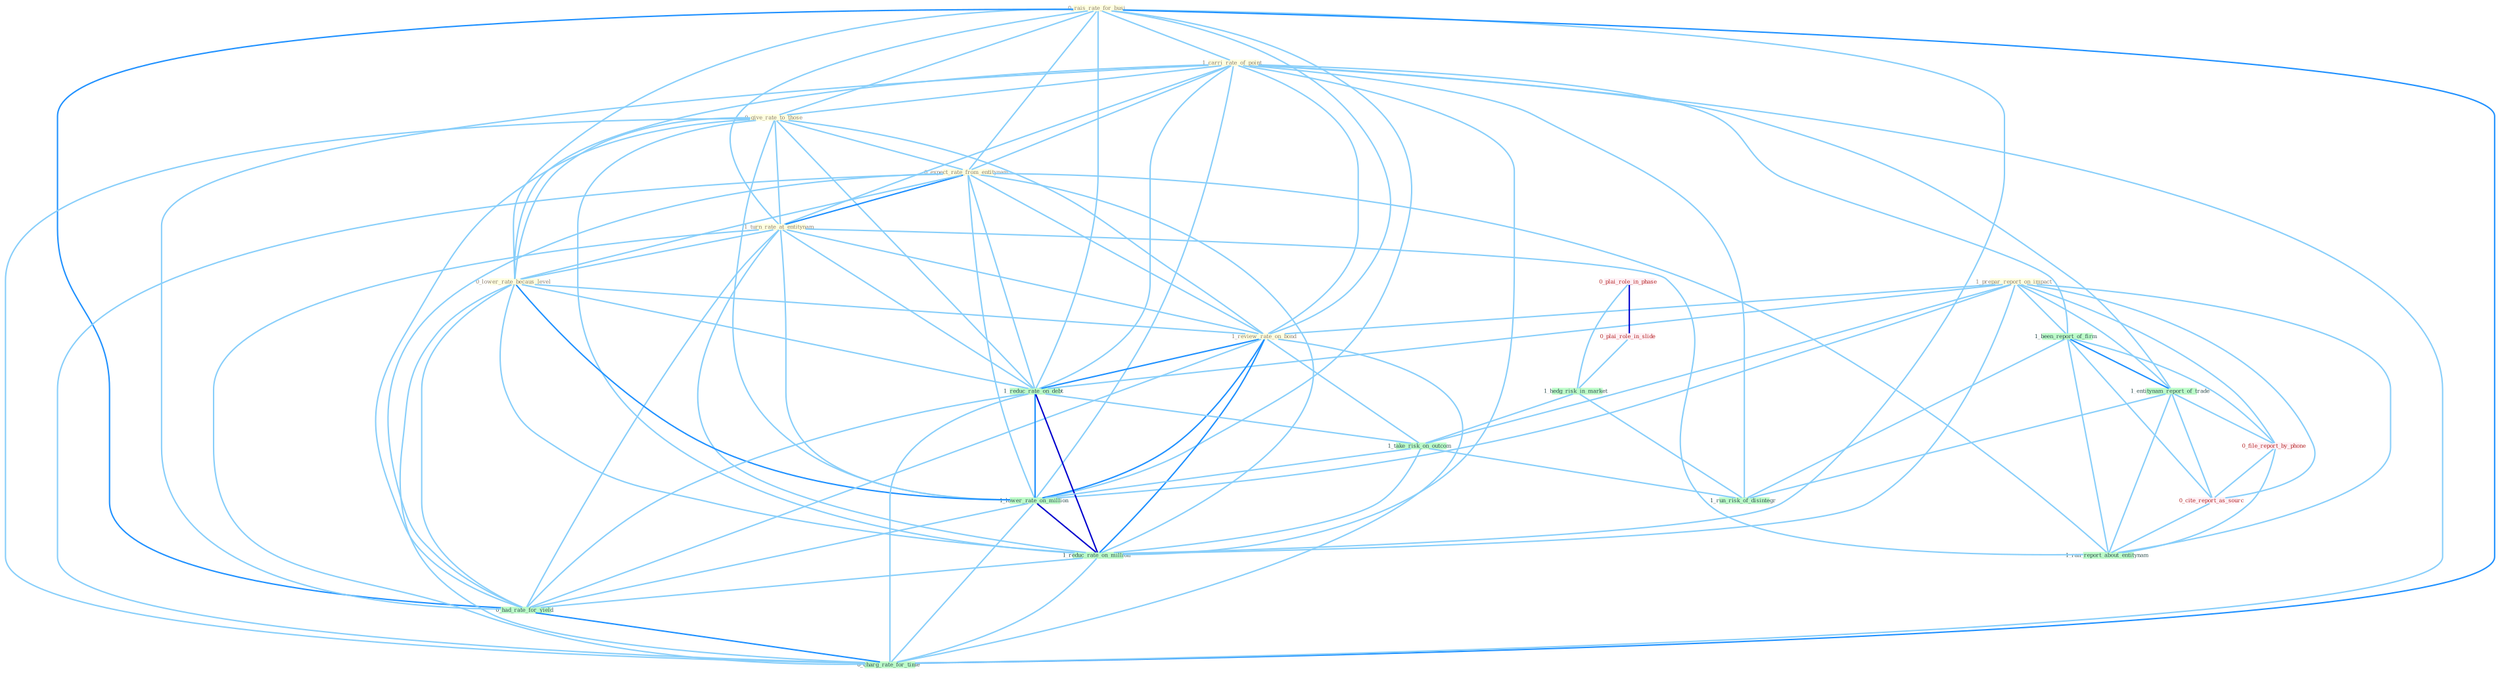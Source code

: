 Graph G{ 
    node
    [shape=polygon,style=filled,width=.5,height=.06,color="#BDFCC9",fixedsize=true,fontsize=4,
    fontcolor="#2f4f4f"];
    {node
    [color="#ffffe0", fontcolor="#8b7d6b"] "0_rais_rate_for_busi " "1_carri_rate_of_point " "1_prepar_report_on_impact " "0_give_rate_to_those " "0_expect_rate_from_entitynam " "1_turn_rate_at_entitynam " "0_lower_rate_becaus_level " "1_review_rate_on_bond "}
{node [color="#fff0f5", fontcolor="#b22222"] "0_plai_role_in_phase " "0_plai_role_in_slide " "0_file_report_by_phone " "0_cite_report_as_sourc "}
edge [color="#B0E2FF"];

	"0_rais_rate_for_busi " -- "1_carri_rate_of_point " [w="1", color="#87cefa" ];
	"0_rais_rate_for_busi " -- "0_give_rate_to_those " [w="1", color="#87cefa" ];
	"0_rais_rate_for_busi " -- "0_expect_rate_from_entitynam " [w="1", color="#87cefa" ];
	"0_rais_rate_for_busi " -- "1_turn_rate_at_entitynam " [w="1", color="#87cefa" ];
	"0_rais_rate_for_busi " -- "0_lower_rate_becaus_level " [w="1", color="#87cefa" ];
	"0_rais_rate_for_busi " -- "1_review_rate_on_bond " [w="1", color="#87cefa" ];
	"0_rais_rate_for_busi " -- "1_reduc_rate_on_debt " [w="1", color="#87cefa" ];
	"0_rais_rate_for_busi " -- "1_lower_rate_on_million " [w="1", color="#87cefa" ];
	"0_rais_rate_for_busi " -- "1_reduc_rate_on_million " [w="1", color="#87cefa" ];
	"0_rais_rate_for_busi " -- "0_had_rate_for_yield " [w="2", color="#1e90ff" , len=0.8];
	"0_rais_rate_for_busi " -- "0_charg_rate_for_time " [w="2", color="#1e90ff" , len=0.8];
	"1_carri_rate_of_point " -- "0_give_rate_to_those " [w="1", color="#87cefa" ];
	"1_carri_rate_of_point " -- "0_expect_rate_from_entitynam " [w="1", color="#87cefa" ];
	"1_carri_rate_of_point " -- "1_turn_rate_at_entitynam " [w="1", color="#87cefa" ];
	"1_carri_rate_of_point " -- "0_lower_rate_becaus_level " [w="1", color="#87cefa" ];
	"1_carri_rate_of_point " -- "1_review_rate_on_bond " [w="1", color="#87cefa" ];
	"1_carri_rate_of_point " -- "1_reduc_rate_on_debt " [w="1", color="#87cefa" ];
	"1_carri_rate_of_point " -- "1_been_report_of_firm " [w="1", color="#87cefa" ];
	"1_carri_rate_of_point " -- "1_entitynam_report_of_trade " [w="1", color="#87cefa" ];
	"1_carri_rate_of_point " -- "1_lower_rate_on_million " [w="1", color="#87cefa" ];
	"1_carri_rate_of_point " -- "1_reduc_rate_on_million " [w="1", color="#87cefa" ];
	"1_carri_rate_of_point " -- "1_run_risk_of_disintegr " [w="1", color="#87cefa" ];
	"1_carri_rate_of_point " -- "0_had_rate_for_yield " [w="1", color="#87cefa" ];
	"1_carri_rate_of_point " -- "0_charg_rate_for_time " [w="1", color="#87cefa" ];
	"1_prepar_report_on_impact " -- "1_review_rate_on_bond " [w="1", color="#87cefa" ];
	"1_prepar_report_on_impact " -- "1_reduc_rate_on_debt " [w="1", color="#87cefa" ];
	"1_prepar_report_on_impact " -- "1_been_report_of_firm " [w="1", color="#87cefa" ];
	"1_prepar_report_on_impact " -- "1_entitynam_report_of_trade " [w="1", color="#87cefa" ];
	"1_prepar_report_on_impact " -- "1_take_risk_on_outcom " [w="1", color="#87cefa" ];
	"1_prepar_report_on_impact " -- "0_file_report_by_phone " [w="1", color="#87cefa" ];
	"1_prepar_report_on_impact " -- "0_cite_report_as_sourc " [w="1", color="#87cefa" ];
	"1_prepar_report_on_impact " -- "1_lower_rate_on_million " [w="1", color="#87cefa" ];
	"1_prepar_report_on_impact " -- "1_reduc_rate_on_million " [w="1", color="#87cefa" ];
	"1_prepar_report_on_impact " -- "1_ran_report_about_entitynam " [w="1", color="#87cefa" ];
	"0_give_rate_to_those " -- "0_expect_rate_from_entitynam " [w="1", color="#87cefa" ];
	"0_give_rate_to_those " -- "1_turn_rate_at_entitynam " [w="1", color="#87cefa" ];
	"0_give_rate_to_those " -- "0_lower_rate_becaus_level " [w="1", color="#87cefa" ];
	"0_give_rate_to_those " -- "1_review_rate_on_bond " [w="1", color="#87cefa" ];
	"0_give_rate_to_those " -- "1_reduc_rate_on_debt " [w="1", color="#87cefa" ];
	"0_give_rate_to_those " -- "1_lower_rate_on_million " [w="1", color="#87cefa" ];
	"0_give_rate_to_those " -- "1_reduc_rate_on_million " [w="1", color="#87cefa" ];
	"0_give_rate_to_those " -- "0_had_rate_for_yield " [w="1", color="#87cefa" ];
	"0_give_rate_to_those " -- "0_charg_rate_for_time " [w="1", color="#87cefa" ];
	"0_expect_rate_from_entitynam " -- "1_turn_rate_at_entitynam " [w="2", color="#1e90ff" , len=0.8];
	"0_expect_rate_from_entitynam " -- "0_lower_rate_becaus_level " [w="1", color="#87cefa" ];
	"0_expect_rate_from_entitynam " -- "1_review_rate_on_bond " [w="1", color="#87cefa" ];
	"0_expect_rate_from_entitynam " -- "1_reduc_rate_on_debt " [w="1", color="#87cefa" ];
	"0_expect_rate_from_entitynam " -- "1_lower_rate_on_million " [w="1", color="#87cefa" ];
	"0_expect_rate_from_entitynam " -- "1_reduc_rate_on_million " [w="1", color="#87cefa" ];
	"0_expect_rate_from_entitynam " -- "0_had_rate_for_yield " [w="1", color="#87cefa" ];
	"0_expect_rate_from_entitynam " -- "0_charg_rate_for_time " [w="1", color="#87cefa" ];
	"0_expect_rate_from_entitynam " -- "1_ran_report_about_entitynam " [w="1", color="#87cefa" ];
	"1_turn_rate_at_entitynam " -- "0_lower_rate_becaus_level " [w="1", color="#87cefa" ];
	"1_turn_rate_at_entitynam " -- "1_review_rate_on_bond " [w="1", color="#87cefa" ];
	"1_turn_rate_at_entitynam " -- "1_reduc_rate_on_debt " [w="1", color="#87cefa" ];
	"1_turn_rate_at_entitynam " -- "1_lower_rate_on_million " [w="1", color="#87cefa" ];
	"1_turn_rate_at_entitynam " -- "1_reduc_rate_on_million " [w="1", color="#87cefa" ];
	"1_turn_rate_at_entitynam " -- "0_had_rate_for_yield " [w="1", color="#87cefa" ];
	"1_turn_rate_at_entitynam " -- "0_charg_rate_for_time " [w="1", color="#87cefa" ];
	"1_turn_rate_at_entitynam " -- "1_ran_report_about_entitynam " [w="1", color="#87cefa" ];
	"0_lower_rate_becaus_level " -- "1_review_rate_on_bond " [w="1", color="#87cefa" ];
	"0_lower_rate_becaus_level " -- "1_reduc_rate_on_debt " [w="1", color="#87cefa" ];
	"0_lower_rate_becaus_level " -- "1_lower_rate_on_million " [w="2", color="#1e90ff" , len=0.8];
	"0_lower_rate_becaus_level " -- "1_reduc_rate_on_million " [w="1", color="#87cefa" ];
	"0_lower_rate_becaus_level " -- "0_had_rate_for_yield " [w="1", color="#87cefa" ];
	"0_lower_rate_becaus_level " -- "0_charg_rate_for_time " [w="1", color="#87cefa" ];
	"1_review_rate_on_bond " -- "1_reduc_rate_on_debt " [w="2", color="#1e90ff" , len=0.8];
	"1_review_rate_on_bond " -- "1_take_risk_on_outcom " [w="1", color="#87cefa" ];
	"1_review_rate_on_bond " -- "1_lower_rate_on_million " [w="2", color="#1e90ff" , len=0.8];
	"1_review_rate_on_bond " -- "1_reduc_rate_on_million " [w="2", color="#1e90ff" , len=0.8];
	"1_review_rate_on_bond " -- "0_had_rate_for_yield " [w="1", color="#87cefa" ];
	"1_review_rate_on_bond " -- "0_charg_rate_for_time " [w="1", color="#87cefa" ];
	"1_reduc_rate_on_debt " -- "1_take_risk_on_outcom " [w="1", color="#87cefa" ];
	"1_reduc_rate_on_debt " -- "1_lower_rate_on_million " [w="2", color="#1e90ff" , len=0.8];
	"1_reduc_rate_on_debt " -- "1_reduc_rate_on_million " [w="3", color="#0000cd" , len=0.6];
	"1_reduc_rate_on_debt " -- "0_had_rate_for_yield " [w="1", color="#87cefa" ];
	"1_reduc_rate_on_debt " -- "0_charg_rate_for_time " [w="1", color="#87cefa" ];
	"0_plai_role_in_phase " -- "0_plai_role_in_slide " [w="3", color="#0000cd" , len=0.6];
	"0_plai_role_in_phase " -- "1_hedg_risk_in_market " [w="1", color="#87cefa" ];
	"1_been_report_of_firm " -- "1_entitynam_report_of_trade " [w="2", color="#1e90ff" , len=0.8];
	"1_been_report_of_firm " -- "0_file_report_by_phone " [w="1", color="#87cefa" ];
	"1_been_report_of_firm " -- "0_cite_report_as_sourc " [w="1", color="#87cefa" ];
	"1_been_report_of_firm " -- "1_run_risk_of_disintegr " [w="1", color="#87cefa" ];
	"1_been_report_of_firm " -- "1_ran_report_about_entitynam " [w="1", color="#87cefa" ];
	"0_plai_role_in_slide " -- "1_hedg_risk_in_market " [w="1", color="#87cefa" ];
	"1_entitynam_report_of_trade " -- "0_file_report_by_phone " [w="1", color="#87cefa" ];
	"1_entitynam_report_of_trade " -- "0_cite_report_as_sourc " [w="1", color="#87cefa" ];
	"1_entitynam_report_of_trade " -- "1_run_risk_of_disintegr " [w="1", color="#87cefa" ];
	"1_entitynam_report_of_trade " -- "1_ran_report_about_entitynam " [w="1", color="#87cefa" ];
	"1_hedg_risk_in_market " -- "1_take_risk_on_outcom " [w="1", color="#87cefa" ];
	"1_hedg_risk_in_market " -- "1_run_risk_of_disintegr " [w="1", color="#87cefa" ];
	"1_take_risk_on_outcom " -- "1_lower_rate_on_million " [w="1", color="#87cefa" ];
	"1_take_risk_on_outcom " -- "1_reduc_rate_on_million " [w="1", color="#87cefa" ];
	"1_take_risk_on_outcom " -- "1_run_risk_of_disintegr " [w="1", color="#87cefa" ];
	"0_file_report_by_phone " -- "0_cite_report_as_sourc " [w="1", color="#87cefa" ];
	"0_file_report_by_phone " -- "1_ran_report_about_entitynam " [w="1", color="#87cefa" ];
	"0_cite_report_as_sourc " -- "1_ran_report_about_entitynam " [w="1", color="#87cefa" ];
	"1_lower_rate_on_million " -- "1_reduc_rate_on_million " [w="3", color="#0000cd" , len=0.6];
	"1_lower_rate_on_million " -- "0_had_rate_for_yield " [w="1", color="#87cefa" ];
	"1_lower_rate_on_million " -- "0_charg_rate_for_time " [w="1", color="#87cefa" ];
	"1_reduc_rate_on_million " -- "0_had_rate_for_yield " [w="1", color="#87cefa" ];
	"1_reduc_rate_on_million " -- "0_charg_rate_for_time " [w="1", color="#87cefa" ];
	"0_had_rate_for_yield " -- "0_charg_rate_for_time " [w="2", color="#1e90ff" , len=0.8];
}